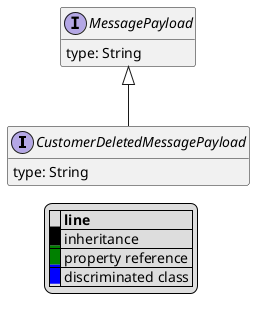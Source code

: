@startuml

hide empty fields
hide empty methods
legend
|= |= line |
|<back:black>   </back>| inheritance |
|<back:green>   </back>| property reference |
|<back:blue>   </back>| discriminated class |
endlegend
interface CustomerDeletedMessagePayload [[CustomerDeletedMessagePayload.svg]] extends MessagePayload {
    type: String
}
interface MessagePayload [[MessagePayload.svg]]  {
    type: String
}





@enduml
